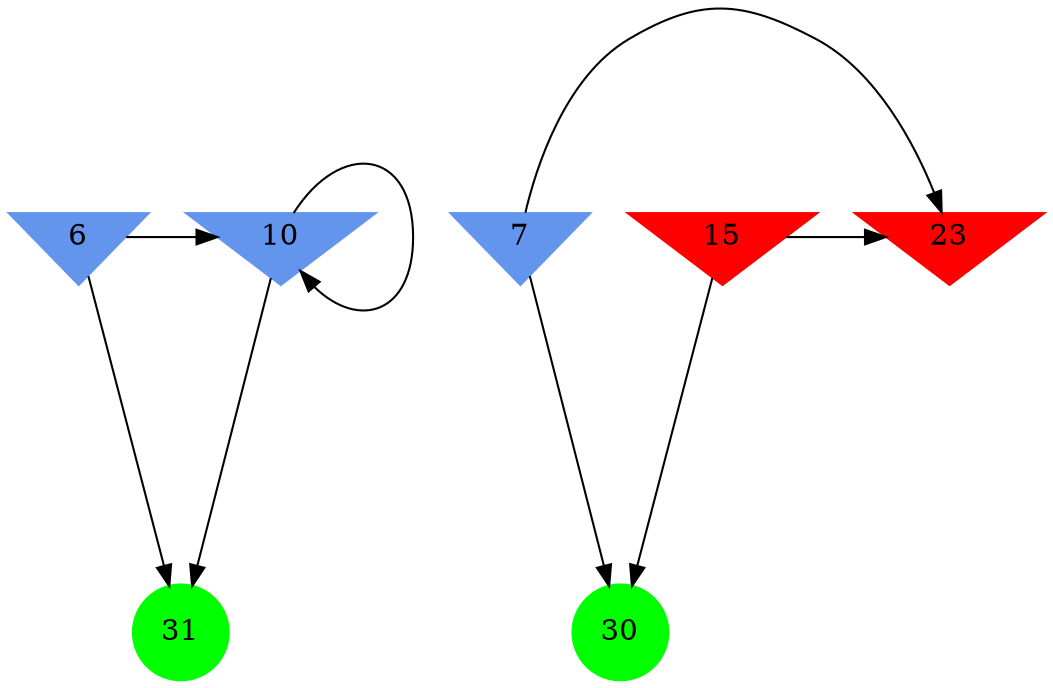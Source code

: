 digraph brain {
	ranksep=2.0;
	6 [shape=invtriangle,style=filled,color=cornflowerblue];
	7 [shape=invtriangle,style=filled,color=cornflowerblue];
	10 [shape=invtriangle,style=filled,color=cornflowerblue];
	15 [shape=invtriangle,style=filled,color=red];
	23 [shape=invtriangle,style=filled,color=red];
	30 [shape=circle,style=filled,color=green];
	31 [shape=circle,style=filled,color=green];
	10	->	10;
	10	->	31;
	6	->	10;
	6	->	31;
	15	->	23;
	15	->	30;
	7	->	23;
	7	->	30;
	{ rank=same; 6; 7; 10; 15; 23; }
	{ rank=same; }
	{ rank=same; 30; 31; }
}
